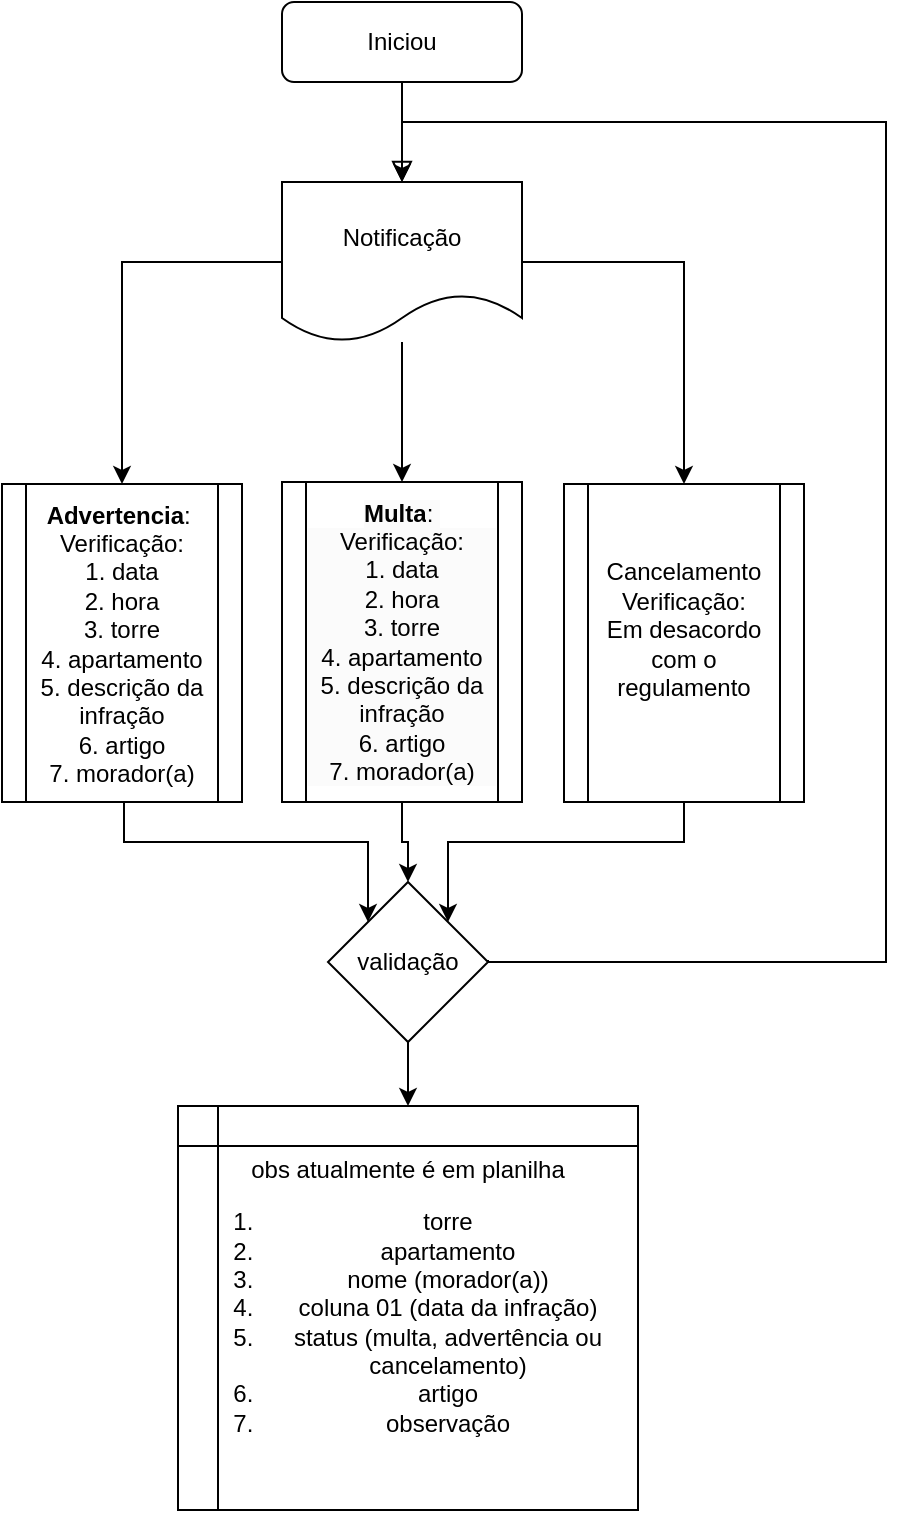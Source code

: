 <mxfile version="24.7.16">
  <diagram id="C5RBs43oDa-KdzZeNtuy" name="Page-1">
    <mxGraphModel dx="810" dy="410" grid="1" gridSize="10" guides="1" tooltips="1" connect="1" arrows="1" fold="1" page="1" pageScale="1" pageWidth="827" pageHeight="1169" math="0" shadow="0">
      <root>
        <mxCell id="WIyWlLk6GJQsqaUBKTNV-0" />
        <mxCell id="WIyWlLk6GJQsqaUBKTNV-1" parent="WIyWlLk6GJQsqaUBKTNV-0" />
        <mxCell id="WIyWlLk6GJQsqaUBKTNV-2" value="" style="rounded=0;html=1;jettySize=auto;orthogonalLoop=1;fontSize=11;endArrow=block;endFill=0;endSize=8;strokeWidth=1;shadow=0;labelBackgroundColor=none;edgeStyle=orthogonalEdgeStyle;" parent="WIyWlLk6GJQsqaUBKTNV-1" source="WIyWlLk6GJQsqaUBKTNV-3" edge="1">
          <mxGeometry relative="1" as="geometry">
            <mxPoint x="239" y="170" as="targetPoint" />
          </mxGeometry>
        </mxCell>
        <mxCell id="WIyWlLk6GJQsqaUBKTNV-3" value="Iniciou" style="rounded=1;whiteSpace=wrap;html=1;fontSize=12;glass=0;strokeWidth=1;shadow=0;" parent="WIyWlLk6GJQsqaUBKTNV-1" vertex="1">
          <mxGeometry x="179" y="80" width="120" height="40" as="geometry" />
        </mxCell>
        <mxCell id="jpIQZNQABtX-8I1oOudm-7" value="" style="edgeStyle=orthogonalEdgeStyle;rounded=0;orthogonalLoop=1;jettySize=auto;html=1;entryX=0.5;entryY=0;entryDx=0;entryDy=0;" edge="1" parent="WIyWlLk6GJQsqaUBKTNV-1" source="jpIQZNQABtX-8I1oOudm-0" target="jpIQZNQABtX-8I1oOudm-3">
          <mxGeometry relative="1" as="geometry" />
        </mxCell>
        <mxCell id="jpIQZNQABtX-8I1oOudm-8" value="" style="edgeStyle=orthogonalEdgeStyle;rounded=0;orthogonalLoop=1;jettySize=auto;html=1;" edge="1" parent="WIyWlLk6GJQsqaUBKTNV-1" source="jpIQZNQABtX-8I1oOudm-0" target="jpIQZNQABtX-8I1oOudm-4">
          <mxGeometry relative="1" as="geometry" />
        </mxCell>
        <mxCell id="jpIQZNQABtX-8I1oOudm-9" style="edgeStyle=orthogonalEdgeStyle;rounded=0;orthogonalLoop=1;jettySize=auto;html=1;entryX=0.5;entryY=0;entryDx=0;entryDy=0;" edge="1" parent="WIyWlLk6GJQsqaUBKTNV-1" source="jpIQZNQABtX-8I1oOudm-0" target="jpIQZNQABtX-8I1oOudm-5">
          <mxGeometry relative="1" as="geometry" />
        </mxCell>
        <mxCell id="jpIQZNQABtX-8I1oOudm-0" value="Notificação" style="shape=document;whiteSpace=wrap;html=1;boundedLbl=1;" vertex="1" parent="WIyWlLk6GJQsqaUBKTNV-1">
          <mxGeometry x="179" y="170" width="120" height="80" as="geometry" />
        </mxCell>
        <mxCell id="jpIQZNQABtX-8I1oOudm-12" style="edgeStyle=orthogonalEdgeStyle;rounded=0;orthogonalLoop=1;jettySize=auto;html=1;entryX=0;entryY=0;entryDx=0;entryDy=0;" edge="1" parent="WIyWlLk6GJQsqaUBKTNV-1" source="jpIQZNQABtX-8I1oOudm-3" target="jpIQZNQABtX-8I1oOudm-10">
          <mxGeometry relative="1" as="geometry">
            <Array as="points">
              <mxPoint x="100" y="500" />
              <mxPoint x="222" y="500" />
            </Array>
          </mxGeometry>
        </mxCell>
        <mxCell id="jpIQZNQABtX-8I1oOudm-3" value="&lt;b&gt;Advertencia&lt;/b&gt;:&amp;nbsp;&lt;div&gt;Verificação:&lt;/div&gt;&lt;div&gt;1. data&lt;/div&gt;&lt;div&gt;2. hora&lt;/div&gt;&lt;div&gt;3. torre&lt;/div&gt;&lt;div&gt;4. apartamento&lt;/div&gt;&lt;div&gt;5. descrição da infração&lt;/div&gt;&lt;div&gt;6. artigo&lt;/div&gt;&lt;div&gt;7. morador(a)&lt;/div&gt;" style="shape=process;whiteSpace=wrap;html=1;backgroundOutline=1;" vertex="1" parent="WIyWlLk6GJQsqaUBKTNV-1">
          <mxGeometry x="39" y="321" width="120" height="159" as="geometry" />
        </mxCell>
        <mxCell id="jpIQZNQABtX-8I1oOudm-11" value="" style="edgeStyle=orthogonalEdgeStyle;rounded=0;orthogonalLoop=1;jettySize=auto;html=1;" edge="1" parent="WIyWlLk6GJQsqaUBKTNV-1" source="jpIQZNQABtX-8I1oOudm-4" target="jpIQZNQABtX-8I1oOudm-10">
          <mxGeometry relative="1" as="geometry" />
        </mxCell>
        <mxCell id="jpIQZNQABtX-8I1oOudm-4" value="&lt;span style=&quot;color: rgb(0, 0, 0); font-family: Helvetica; font-size: 12px; font-style: normal; font-variant-ligatures: normal; font-variant-caps: normal; letter-spacing: normal; orphans: 2; text-align: center; text-indent: 0px; text-transform: none; widows: 2; word-spacing: 0px; -webkit-text-stroke-width: 0px; white-space: normal; background-color: rgb(251, 251, 251); text-decoration-thickness: initial; text-decoration-style: initial; text-decoration-color: initial; float: none; display: inline !important;&quot;&gt;&lt;b&gt;Multa&lt;/b&gt;&lt;/span&gt;&lt;span style=&quot;color: rgb(0, 0, 0); font-family: Helvetica; font-size: 12px; font-style: normal; font-variant-ligatures: normal; font-variant-caps: normal; font-weight: 400; letter-spacing: normal; orphans: 2; text-align: center; text-indent: 0px; text-transform: none; widows: 2; word-spacing: 0px; -webkit-text-stroke-width: 0px; white-space: normal; background-color: rgb(251, 251, 251); text-decoration-thickness: initial; text-decoration-style: initial; text-decoration-color: initial; display: inline !important; float: none;&quot;&gt;:&amp;nbsp;&lt;br&gt;&lt;/span&gt;&lt;div style=&quot;forced-color-adjust: none; color: rgb(0, 0, 0); font-family: Helvetica; font-size: 12px; font-style: normal; font-variant-ligatures: normal; font-variant-caps: normal; font-weight: 400; letter-spacing: normal; orphans: 2; text-align: center; text-indent: 0px; text-transform: none; widows: 2; word-spacing: 0px; -webkit-text-stroke-width: 0px; white-space: normal; background-color: rgb(251, 251, 251); text-decoration-thickness: initial; text-decoration-style: initial; text-decoration-color: initial;&quot;&gt;&lt;span style=&quot;background-color: initial;&quot;&gt;Verificação&lt;/span&gt;:&lt;/div&gt;&lt;div style=&quot;forced-color-adjust: none; color: rgb(0, 0, 0); font-family: Helvetica; font-size: 12px; font-style: normal; font-variant-ligatures: normal; font-variant-caps: normal; font-weight: 400; letter-spacing: normal; orphans: 2; text-align: center; text-indent: 0px; text-transform: none; widows: 2; word-spacing: 0px; -webkit-text-stroke-width: 0px; white-space: normal; background-color: rgb(251, 251, 251); text-decoration-thickness: initial; text-decoration-style: initial; text-decoration-color: initial;&quot;&gt;1. data&lt;/div&gt;&lt;div style=&quot;forced-color-adjust: none; color: rgb(0, 0, 0); font-family: Helvetica; font-size: 12px; font-style: normal; font-variant-ligatures: normal; font-variant-caps: normal; font-weight: 400; letter-spacing: normal; orphans: 2; text-align: center; text-indent: 0px; text-transform: none; widows: 2; word-spacing: 0px; -webkit-text-stroke-width: 0px; white-space: normal; background-color: rgb(251, 251, 251); text-decoration-thickness: initial; text-decoration-style: initial; text-decoration-color: initial;&quot;&gt;2. hora&lt;/div&gt;&lt;div style=&quot;forced-color-adjust: none; color: rgb(0, 0, 0); font-family: Helvetica; font-size: 12px; font-style: normal; font-variant-ligatures: normal; font-variant-caps: normal; font-weight: 400; letter-spacing: normal; orphans: 2; text-align: center; text-indent: 0px; text-transform: none; widows: 2; word-spacing: 0px; -webkit-text-stroke-width: 0px; white-space: normal; background-color: rgb(251, 251, 251); text-decoration-thickness: initial; text-decoration-style: initial; text-decoration-color: initial;&quot;&gt;3. torre&lt;/div&gt;&lt;div style=&quot;forced-color-adjust: none; color: rgb(0, 0, 0); font-family: Helvetica; font-size: 12px; font-style: normal; font-variant-ligatures: normal; font-variant-caps: normal; font-weight: 400; letter-spacing: normal; orphans: 2; text-align: center; text-indent: 0px; text-transform: none; widows: 2; word-spacing: 0px; -webkit-text-stroke-width: 0px; white-space: normal; background-color: rgb(251, 251, 251); text-decoration-thickness: initial; text-decoration-style: initial; text-decoration-color: initial;&quot;&gt;4. apartamento&lt;/div&gt;&lt;div style=&quot;forced-color-adjust: none; color: rgb(0, 0, 0); font-family: Helvetica; font-size: 12px; font-style: normal; font-variant-ligatures: normal; font-variant-caps: normal; font-weight: 400; letter-spacing: normal; orphans: 2; text-align: center; text-indent: 0px; text-transform: none; widows: 2; word-spacing: 0px; -webkit-text-stroke-width: 0px; white-space: normal; background-color: rgb(251, 251, 251); text-decoration-thickness: initial; text-decoration-style: initial; text-decoration-color: initial;&quot;&gt;5. descrição da infração&lt;/div&gt;&lt;div style=&quot;forced-color-adjust: none; color: rgb(0, 0, 0); font-family: Helvetica; font-size: 12px; font-style: normal; font-variant-ligatures: normal; font-variant-caps: normal; font-weight: 400; letter-spacing: normal; orphans: 2; text-align: center; text-indent: 0px; text-transform: none; widows: 2; word-spacing: 0px; -webkit-text-stroke-width: 0px; white-space: normal; background-color: rgb(251, 251, 251); text-decoration-thickness: initial; text-decoration-style: initial; text-decoration-color: initial;&quot;&gt;6. artigo&lt;/div&gt;&lt;div style=&quot;forced-color-adjust: none; color: rgb(0, 0, 0); font-family: Helvetica; font-size: 12px; font-style: normal; font-variant-ligatures: normal; font-variant-caps: normal; font-weight: 400; letter-spacing: normal; orphans: 2; text-align: center; text-indent: 0px; text-transform: none; widows: 2; word-spacing: 0px; -webkit-text-stroke-width: 0px; white-space: normal; background-color: rgb(251, 251, 251); text-decoration-thickness: initial; text-decoration-style: initial; text-decoration-color: initial;&quot;&gt;7. morador(a)&lt;/div&gt;" style="shape=process;whiteSpace=wrap;html=1;backgroundOutline=1;" vertex="1" parent="WIyWlLk6GJQsqaUBKTNV-1">
          <mxGeometry x="179" y="320" width="120" height="160" as="geometry" />
        </mxCell>
        <mxCell id="jpIQZNQABtX-8I1oOudm-13" style="edgeStyle=orthogonalEdgeStyle;rounded=0;orthogonalLoop=1;jettySize=auto;html=1;exitX=0.5;exitY=1;exitDx=0;exitDy=0;entryX=1;entryY=0;entryDx=0;entryDy=0;" edge="1" parent="WIyWlLk6GJQsqaUBKTNV-1" source="jpIQZNQABtX-8I1oOudm-5" target="jpIQZNQABtX-8I1oOudm-10">
          <mxGeometry relative="1" as="geometry" />
        </mxCell>
        <mxCell id="jpIQZNQABtX-8I1oOudm-5" value="Cancelamento&lt;br&gt;&lt;div&gt;&lt;span style=&quot;background-color: initial;&quot;&gt;Verificação&lt;/span&gt;:&lt;/div&gt;&lt;div&gt;Em desacordo com o regulamento&lt;/div&gt;&lt;div&gt;&lt;br&gt;&lt;/div&gt;" style="shape=process;whiteSpace=wrap;html=1;backgroundOutline=1;" vertex="1" parent="WIyWlLk6GJQsqaUBKTNV-1">
          <mxGeometry x="320" y="321" width="120" height="159" as="geometry" />
        </mxCell>
        <mxCell id="jpIQZNQABtX-8I1oOudm-15" style="edgeStyle=orthogonalEdgeStyle;rounded=0;orthogonalLoop=1;jettySize=auto;html=1;entryX=0.5;entryY=0;entryDx=0;entryDy=0;" edge="1" parent="WIyWlLk6GJQsqaUBKTNV-1" source="jpIQZNQABtX-8I1oOudm-10" target="jpIQZNQABtX-8I1oOudm-14">
          <mxGeometry relative="1" as="geometry" />
        </mxCell>
        <mxCell id="jpIQZNQABtX-8I1oOudm-16" style="edgeStyle=orthogonalEdgeStyle;rounded=0;orthogonalLoop=1;jettySize=auto;html=1;exitX=1;exitY=0.5;exitDx=0;exitDy=0;entryX=0.5;entryY=0;entryDx=0;entryDy=0;" edge="1" parent="WIyWlLk6GJQsqaUBKTNV-1" target="jpIQZNQABtX-8I1oOudm-0">
          <mxGeometry relative="1" as="geometry">
            <mxPoint x="250" y="140" as="targetPoint" />
            <mxPoint x="282" y="559" as="sourcePoint" />
            <Array as="points">
              <mxPoint x="282" y="560" />
              <mxPoint x="481" y="560" />
              <mxPoint x="481" y="140" />
              <mxPoint x="239" y="140" />
            </Array>
          </mxGeometry>
        </mxCell>
        <mxCell id="jpIQZNQABtX-8I1oOudm-10" value="validação" style="rhombus;whiteSpace=wrap;html=1;" vertex="1" parent="WIyWlLk6GJQsqaUBKTNV-1">
          <mxGeometry x="202" y="520" width="80" height="80" as="geometry" />
        </mxCell>
        <mxCell id="jpIQZNQABtX-8I1oOudm-14" value="obs atualmente é em planilha&lt;div&gt;&lt;ol&gt;&lt;li&gt;torre&lt;/li&gt;&lt;li&gt;apartamento&lt;/li&gt;&lt;li&gt;nome (morador(a))&lt;/li&gt;&lt;li&gt;coluna 01 (data da infração)&lt;/li&gt;&lt;li&gt;status (multa, advertência ou cancelamento)&lt;/li&gt;&lt;li&gt;artigo&lt;/li&gt;&lt;li&gt;observação&lt;/li&gt;&lt;/ol&gt;&lt;/div&gt;" style="shape=internalStorage;whiteSpace=wrap;html=1;backgroundOutline=1;" vertex="1" parent="WIyWlLk6GJQsqaUBKTNV-1">
          <mxGeometry x="127" y="632" width="230" height="202" as="geometry" />
        </mxCell>
      </root>
    </mxGraphModel>
  </diagram>
</mxfile>
